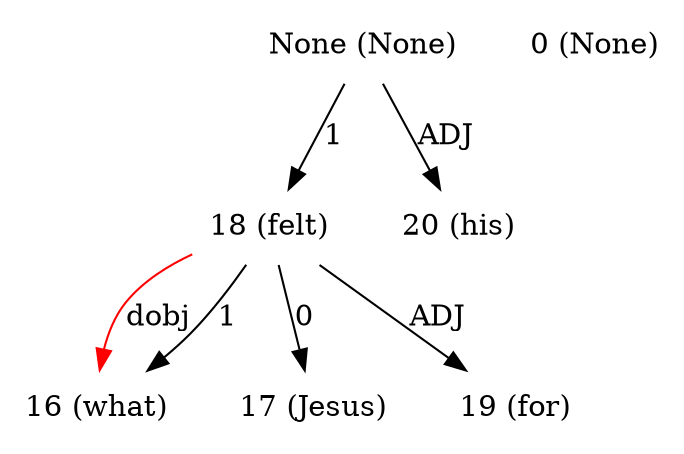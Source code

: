 digraph G{
edge [dir=forward]
node [shape=plaintext]

None [label="None (None)"]
None -> 18 [label="1"]
None [label="None (None)"]
None -> 20 [label="ADJ"]
0 [label="0 (None)"]
16 [label="16 (what)"]
18 -> 16 [label="dobj", color="red"]
17 [label="17 (Jesus)"]
18 [label="18 (felt)"]
18 -> 16 [label="1"]
18 -> 17 [label="0"]
18 -> 19 [label="ADJ"]
19 [label="19 (for)"]
20 [label="20 (his)"]
}
